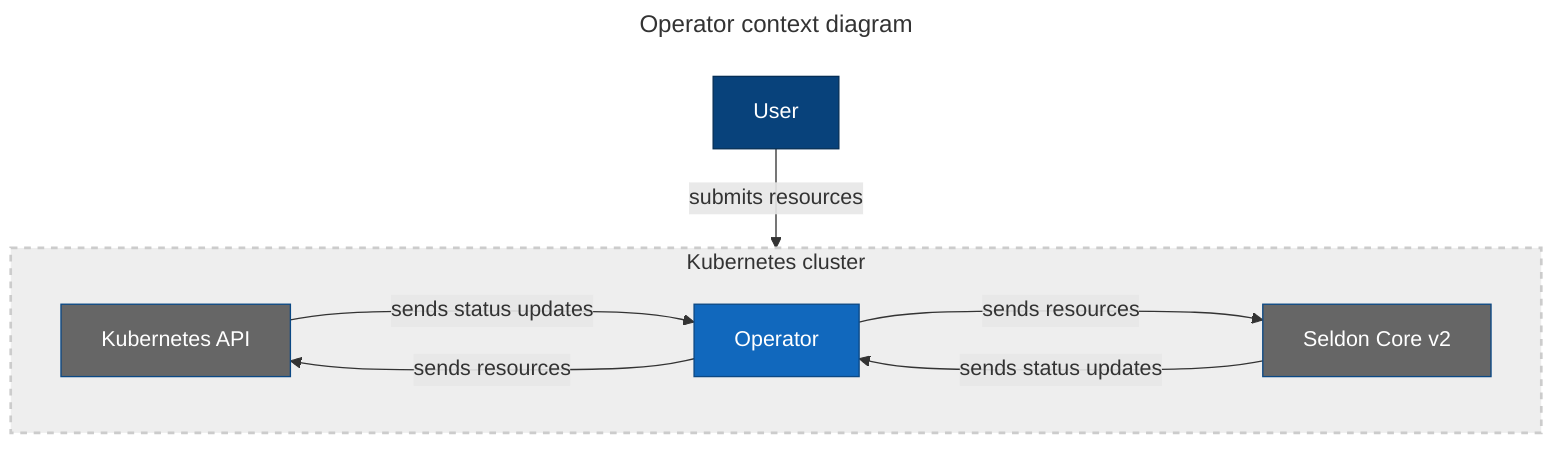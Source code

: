 ---
title: Operator context diagram
---

flowchart TD
  U["User"]
  K["Kubernetes API"]
  O["Operator"]
  C["Seldon Core v2"]

  U --> |"submits resources"| KC
  subgraph KC["Kubernetes cluster"]
    K ---> |"sends status updates"| O
    O ---> |"sends resources"| C
    O ---> |"sends resources"| K
    C ---> |"sends status updates"| O
  end

  classDef focusSystem      fill:#1168bd,stroke:#0b4884,color:#ffffff
  classDef supportingSystem fill:#666,stroke:#0b4884,color:#ffffff
  classDef consumingSystem  fill:#08427b,stroke:#052e56,color:#ffffff
  classDef systemBoundary   fill:#eee,stroke:#ccc,stroke-width:2px,stroke-dasharray: 5 5

  class O focusSystem
  class K,C supportingSystem
  class U consumingSystem
  class KC systemBoundary